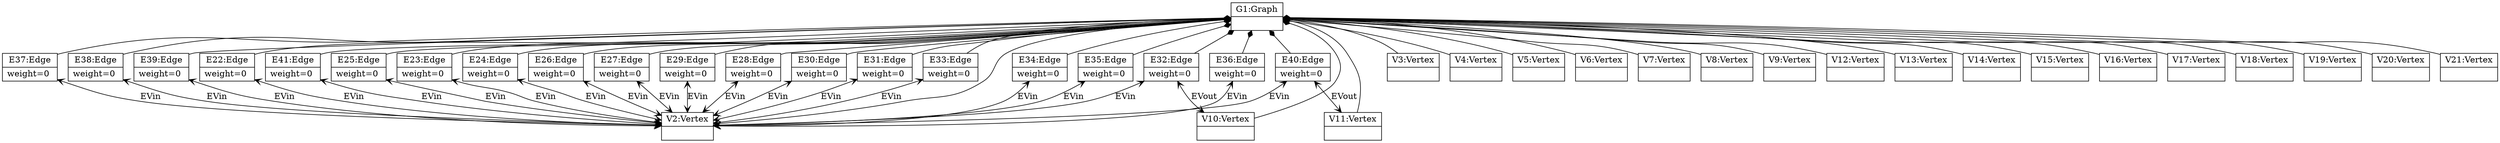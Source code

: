 Graph g{ 
struct1 [shape=record,label="{G1:Graph|}"]; 
struct2 [shape=record,label="{V2:Vertex|}"];
struct1 -- struct2 [arrowtail=diamond,arrowhead=none,dir=both];
struct3 [shape=record,label="{V3:Vertex|}"];
struct1 -- struct3 [arrowtail=diamond,arrowhead=none,dir=both];
struct4 [shape=record,label="{V4:Vertex|}"];
struct1 -- struct4 [arrowtail=diamond,arrowhead=none,dir=both];
struct5 [shape=record,label="{V5:Vertex|}"];
struct1 -- struct5 [arrowtail=diamond,arrowhead=none,dir=both];
struct6 [shape=record,label="{V6:Vertex|}"];
struct1 -- struct6 [arrowtail=diamond,arrowhead=none,dir=both];
struct7 [shape=record,label="{V7:Vertex|}"];
struct1 -- struct7 [arrowtail=diamond,arrowhead=none,dir=both];
struct8 [shape=record,label="{V8:Vertex|}"];
struct1 -- struct8 [arrowtail=diamond,arrowhead=none,dir=both];
struct9 [shape=record,label="{V9:Vertex|}"];
struct1 -- struct9 [arrowtail=diamond,arrowhead=none,dir=both];
struct10 [shape=record,label="{V10:Vertex|}"];
struct1 -- struct10 [arrowtail=diamond,arrowhead=none,dir=both];
struct11 [shape=record,label="{V11:Vertex|}"];
struct1 -- struct11 [arrowtail=diamond,arrowhead=none,dir=both];
struct12 [shape=record,label="{V12:Vertex|}"];
struct1 -- struct12 [arrowtail=diamond,arrowhead=none,dir=both];
struct13 [shape=record,label="{V13:Vertex|}"];
struct1 -- struct13 [arrowtail=diamond,arrowhead=none,dir=both];
struct14 [shape=record,label="{V14:Vertex|}"];
struct1 -- struct14 [arrowtail=diamond,arrowhead=none,dir=both];
struct15 [shape=record,label="{V15:Vertex|}"];
struct1 -- struct15 [arrowtail=diamond,arrowhead=none,dir=both];
struct16 [shape=record,label="{V16:Vertex|}"];
struct1 -- struct16 [arrowtail=diamond,arrowhead=none,dir=both];
struct17 [shape=record,label="{V17:Vertex|}"];
struct1 -- struct17 [arrowtail=diamond,arrowhead=none,dir=both];
struct18 [shape=record,label="{V18:Vertex|}"];
struct1 -- struct18 [arrowtail=diamond,arrowhead=none,dir=both];
struct19 [shape=record,label="{V19:Vertex|}"];
struct1 -- struct19 [arrowtail=diamond,arrowhead=none,dir=both];
struct20 [shape=record,label="{V20:Vertex|}"];
struct1 -- struct20 [arrowtail=diamond,arrowhead=none,dir=both];
struct21 [shape=record,label="{V21:Vertex|}"];
struct1 -- struct21 [arrowtail=diamond,arrowhead=none,dir=both];
struct22 -- struct2 [arrowhead=open,arrowtail=open,dir=both,label="EVin"]   ;
struct22 [shape=record,label="{E22:Edge| weight=0 \n}"];
struct1 -- struct22 [arrowtail=diamond,arrowhead=none,dir=both];
struct23 -- struct2 [arrowhead=open,arrowtail=open,dir=both,label="EVin"]   ;
struct23 [shape=record,label="{E23:Edge| weight=0 \n}"];
struct1 -- struct23 [arrowtail=diamond,arrowhead=none,dir=both];
struct24 -- struct2 [arrowhead=open,arrowtail=open,dir=both,label="EVin"]   ;
struct24 [shape=record,label="{E24:Edge| weight=0 \n}"];
struct1 -- struct24 [arrowtail=diamond,arrowhead=none,dir=both];
struct25 -- struct2 [arrowhead=open,arrowtail=open,dir=both,label="EVin"]   ;
struct25 [shape=record,label="{E25:Edge| weight=0 \n}"];
struct1 -- struct25 [arrowtail=diamond,arrowhead=none,dir=both];
struct26 -- struct2 [arrowhead=open,arrowtail=open,dir=both,label="EVin"]   ;
struct26 [shape=record,label="{E26:Edge| weight=0 \n}"];
struct1 -- struct26 [arrowtail=diamond,arrowhead=none,dir=both];
struct27 -- struct2 [arrowhead=open,arrowtail=open,dir=both,label="EVin"]   ;
struct27 [shape=record,label="{E27:Edge| weight=0 \n}"];
struct1 -- struct27 [arrowtail=diamond,arrowhead=none,dir=both];
struct28 -- struct2 [arrowhead=open,arrowtail=open,dir=both,label="EVin"]   ;
struct28 [shape=record,label="{E28:Edge| weight=0 \n}"];
struct1 -- struct28 [arrowtail=diamond,arrowhead=none,dir=both];
struct29 -- struct2 [arrowhead=open,arrowtail=open,dir=both,label="EVin"]   ;
struct29 [shape=record,label="{E29:Edge| weight=0 \n}"];
struct1 -- struct29 [arrowtail=diamond,arrowhead=none,dir=both];
struct30 -- struct2 [arrowhead=open,arrowtail=open,dir=both,label="EVin"]   ;
struct30 [shape=record,label="{E30:Edge| weight=0 \n}"];
struct1 -- struct30 [arrowtail=diamond,arrowhead=none,dir=both];
struct31 -- struct2 [arrowhead=open,arrowtail=open,dir=both,label="EVin"]   ;
struct31 [shape=record,label="{E31:Edge| weight=0 \n}"];
struct1 -- struct31 [arrowtail=diamond,arrowhead=none,dir=both];
struct32 -- struct2 [arrowhead=open,arrowtail=open,dir=both,label="EVin"]   ;
struct32 -- struct10 [arrowhead=open,arrowtail=open,dir=both,label="EVout"]   ;
struct32 [shape=record,label="{E32:Edge| weight=0 \n}"];
struct1 -- struct32 [arrowtail=diamond,arrowhead=none,dir=both];
struct33 -- struct2 [arrowhead=open,arrowtail=open,dir=both,label="EVin"]   ;
struct33 [shape=record,label="{E33:Edge| weight=0 \n}"];
struct1 -- struct33 [arrowtail=diamond,arrowhead=none,dir=both];
struct34 -- struct2 [arrowhead=open,arrowtail=open,dir=both,label="EVin"]   ;
struct34 [shape=record,label="{E34:Edge| weight=0 \n}"];
struct1 -- struct34 [arrowtail=diamond,arrowhead=none,dir=both];
struct35 -- struct2 [arrowhead=open,arrowtail=open,dir=both,label="EVin"]   ;
struct35 [shape=record,label="{E35:Edge| weight=0 \n}"];
struct1 -- struct35 [arrowtail=diamond,arrowhead=none,dir=both];
struct36 -- struct2 [arrowhead=open,arrowtail=open,dir=both,label="EVin"]   ;
struct36 [shape=record,label="{E36:Edge| weight=0 \n}"];
struct1 -- struct36 [arrowtail=diamond,arrowhead=none,dir=both];
struct37 -- struct2 [arrowhead=open,arrowtail=open,dir=both,label="EVin"]   ;
struct37 [shape=record,label="{E37:Edge| weight=0 \n}"];
struct1 -- struct37 [arrowtail=diamond,arrowhead=none,dir=both];
struct38 -- struct2 [arrowhead=open,arrowtail=open,dir=both,label="EVin"]   ;
struct38 [shape=record,label="{E38:Edge| weight=0 \n}"];
struct1 -- struct38 [arrowtail=diamond,arrowhead=none,dir=both];
struct39 -- struct2 [arrowhead=open,arrowtail=open,dir=both,label="EVin"]   ;
struct39 [shape=record,label="{E39:Edge| weight=0 \n}"];
struct1 -- struct39 [arrowtail=diamond,arrowhead=none,dir=both];
struct40 -- struct2 [arrowhead=open,arrowtail=open,dir=both,label="EVin"]   ;
struct40 -- struct11 [arrowhead=open,arrowtail=open,dir=both,label="EVout"]   ;
struct40 [shape=record,label="{E40:Edge| weight=0 \n}"];
struct1 -- struct40 [arrowtail=diamond,arrowhead=none,dir=both];
struct41 -- struct2 [arrowhead=open,arrowtail=open,dir=both,label="EVin"]   ;
struct41 [shape=record,label="{E41:Edge| weight=0 \n}"];
struct1 -- struct41 [arrowtail=diamond,arrowhead=none,dir=both];
} 
